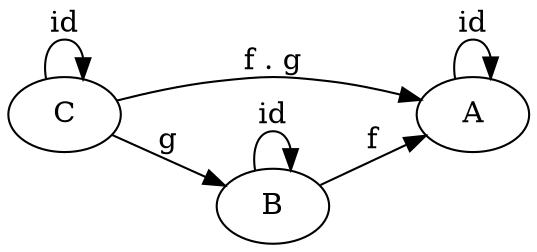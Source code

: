 // dot -Tsvg -o static/post/category-theory/simple-category-op.svg static/post/category-theory/simple-category-op.dot

digraph G {
  rankdir = LR
  "A" -> "A" [label = "id"]
  "B" -> "A" [label = "f"]
  "B" -> "B" [label = "id"]
  "C" -> "A" [label = "f . g"]
  "C" -> "B" [label = "g"]
  "C" -> "C" [label = "id"]
}
